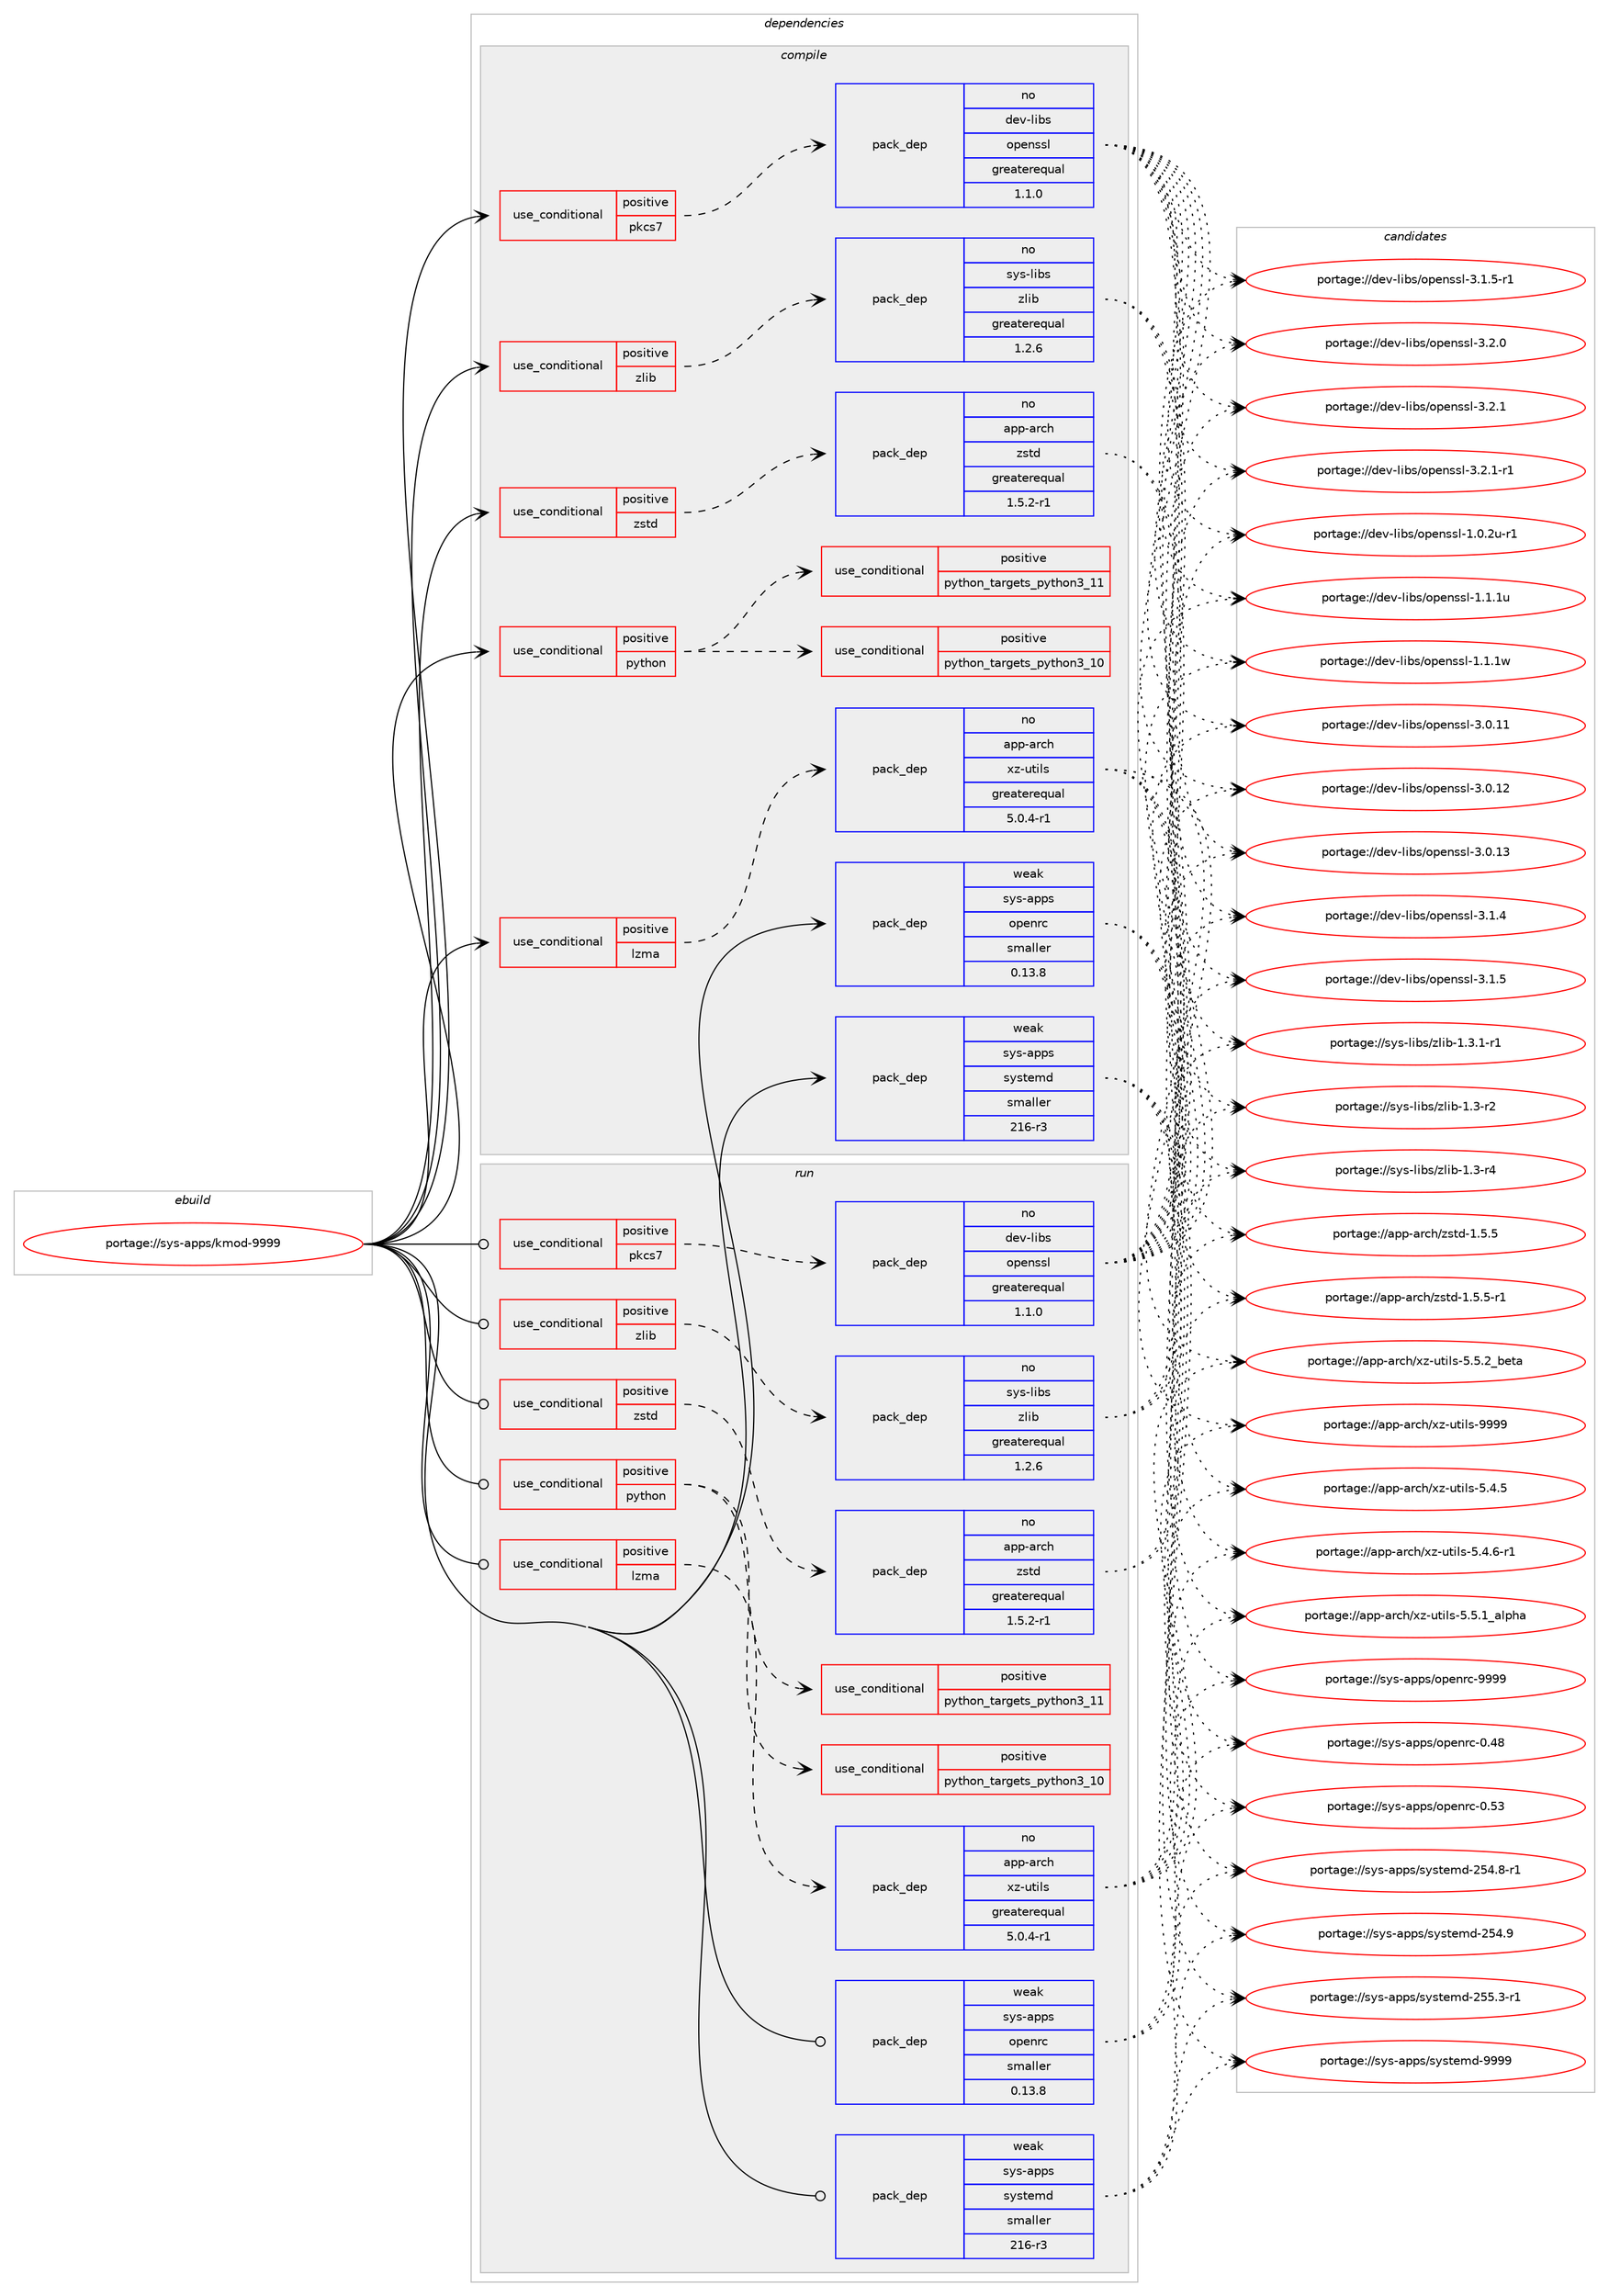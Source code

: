 digraph prolog {

# *************
# Graph options
# *************

newrank=true;
concentrate=true;
compound=true;
graph [rankdir=LR,fontname=Helvetica,fontsize=10,ranksep=1.5];#, ranksep=2.5, nodesep=0.2];
edge  [arrowhead=vee];
node  [fontname=Helvetica,fontsize=10];

# **********
# The ebuild
# **********

subgraph cluster_leftcol {
color=gray;
rank=same;
label=<<i>ebuild</i>>;
id [label="portage://sys-apps/kmod-9999", color=red, width=4, href="../sys-apps/kmod-9999.svg"];
}

# ****************
# The dependencies
# ****************

subgraph cluster_midcol {
color=gray;
label=<<i>dependencies</i>>;
subgraph cluster_compile {
fillcolor="#eeeeee";
style=filled;
label=<<i>compile</i>>;
subgraph cond12702 {
dependency18681 [label=<<TABLE BORDER="0" CELLBORDER="1" CELLSPACING="0" CELLPADDING="4"><TR><TD ROWSPAN="3" CELLPADDING="10">use_conditional</TD></TR><TR><TD>positive</TD></TR><TR><TD>lzma</TD></TR></TABLE>>, shape=none, color=red];
subgraph pack5794 {
dependency18682 [label=<<TABLE BORDER="0" CELLBORDER="1" CELLSPACING="0" CELLPADDING="4" WIDTH="220"><TR><TD ROWSPAN="6" CELLPADDING="30">pack_dep</TD></TR><TR><TD WIDTH="110">no</TD></TR><TR><TD>app-arch</TD></TR><TR><TD>xz-utils</TD></TR><TR><TD>greaterequal</TD></TR><TR><TD>5.0.4-r1</TD></TR></TABLE>>, shape=none, color=blue];
}
dependency18681:e -> dependency18682:w [weight=20,style="dashed",arrowhead="vee"];
}
id:e -> dependency18681:w [weight=20,style="solid",arrowhead="vee"];
subgraph cond12703 {
dependency18683 [label=<<TABLE BORDER="0" CELLBORDER="1" CELLSPACING="0" CELLPADDING="4"><TR><TD ROWSPAN="3" CELLPADDING="10">use_conditional</TD></TR><TR><TD>positive</TD></TR><TR><TD>pkcs7</TD></TR></TABLE>>, shape=none, color=red];
subgraph pack5795 {
dependency18684 [label=<<TABLE BORDER="0" CELLBORDER="1" CELLSPACING="0" CELLPADDING="4" WIDTH="220"><TR><TD ROWSPAN="6" CELLPADDING="30">pack_dep</TD></TR><TR><TD WIDTH="110">no</TD></TR><TR><TD>dev-libs</TD></TR><TR><TD>openssl</TD></TR><TR><TD>greaterequal</TD></TR><TR><TD>1.1.0</TD></TR></TABLE>>, shape=none, color=blue];
}
dependency18683:e -> dependency18684:w [weight=20,style="dashed",arrowhead="vee"];
}
id:e -> dependency18683:w [weight=20,style="solid",arrowhead="vee"];
subgraph cond12704 {
dependency18685 [label=<<TABLE BORDER="0" CELLBORDER="1" CELLSPACING="0" CELLPADDING="4"><TR><TD ROWSPAN="3" CELLPADDING="10">use_conditional</TD></TR><TR><TD>positive</TD></TR><TR><TD>python</TD></TR></TABLE>>, shape=none, color=red];
subgraph cond12705 {
dependency18686 [label=<<TABLE BORDER="0" CELLBORDER="1" CELLSPACING="0" CELLPADDING="4"><TR><TD ROWSPAN="3" CELLPADDING="10">use_conditional</TD></TR><TR><TD>positive</TD></TR><TR><TD>python_targets_python3_10</TD></TR></TABLE>>, shape=none, color=red];
# *** BEGIN UNKNOWN DEPENDENCY TYPE (TODO) ***
# dependency18686 -> package_dependency(portage://sys-apps/kmod-9999,install,no,dev-lang,python,none,[,,],[slot(3.10)],[])
# *** END UNKNOWN DEPENDENCY TYPE (TODO) ***

}
dependency18685:e -> dependency18686:w [weight=20,style="dashed",arrowhead="vee"];
subgraph cond12706 {
dependency18687 [label=<<TABLE BORDER="0" CELLBORDER="1" CELLSPACING="0" CELLPADDING="4"><TR><TD ROWSPAN="3" CELLPADDING="10">use_conditional</TD></TR><TR><TD>positive</TD></TR><TR><TD>python_targets_python3_11</TD></TR></TABLE>>, shape=none, color=red];
# *** BEGIN UNKNOWN DEPENDENCY TYPE (TODO) ***
# dependency18687 -> package_dependency(portage://sys-apps/kmod-9999,install,no,dev-lang,python,none,[,,],[slot(3.11)],[])
# *** END UNKNOWN DEPENDENCY TYPE (TODO) ***

}
dependency18685:e -> dependency18687:w [weight=20,style="dashed",arrowhead="vee"];
}
id:e -> dependency18685:w [weight=20,style="solid",arrowhead="vee"];
subgraph cond12707 {
dependency18688 [label=<<TABLE BORDER="0" CELLBORDER="1" CELLSPACING="0" CELLPADDING="4"><TR><TD ROWSPAN="3" CELLPADDING="10">use_conditional</TD></TR><TR><TD>positive</TD></TR><TR><TD>zlib</TD></TR></TABLE>>, shape=none, color=red];
subgraph pack5796 {
dependency18689 [label=<<TABLE BORDER="0" CELLBORDER="1" CELLSPACING="0" CELLPADDING="4" WIDTH="220"><TR><TD ROWSPAN="6" CELLPADDING="30">pack_dep</TD></TR><TR><TD WIDTH="110">no</TD></TR><TR><TD>sys-libs</TD></TR><TR><TD>zlib</TD></TR><TR><TD>greaterequal</TD></TR><TR><TD>1.2.6</TD></TR></TABLE>>, shape=none, color=blue];
}
dependency18688:e -> dependency18689:w [weight=20,style="dashed",arrowhead="vee"];
}
id:e -> dependency18688:w [weight=20,style="solid",arrowhead="vee"];
subgraph cond12708 {
dependency18690 [label=<<TABLE BORDER="0" CELLBORDER="1" CELLSPACING="0" CELLPADDING="4"><TR><TD ROWSPAN="3" CELLPADDING="10">use_conditional</TD></TR><TR><TD>positive</TD></TR><TR><TD>zstd</TD></TR></TABLE>>, shape=none, color=red];
subgraph pack5797 {
dependency18691 [label=<<TABLE BORDER="0" CELLBORDER="1" CELLSPACING="0" CELLPADDING="4" WIDTH="220"><TR><TD ROWSPAN="6" CELLPADDING="30">pack_dep</TD></TR><TR><TD WIDTH="110">no</TD></TR><TR><TD>app-arch</TD></TR><TR><TD>zstd</TD></TR><TR><TD>greaterequal</TD></TR><TR><TD>1.5.2-r1</TD></TR></TABLE>>, shape=none, color=blue];
}
dependency18690:e -> dependency18691:w [weight=20,style="dashed",arrowhead="vee"];
}
id:e -> dependency18690:w [weight=20,style="solid",arrowhead="vee"];
# *** BEGIN UNKNOWN DEPENDENCY TYPE (TODO) ***
# id -> package_dependency(portage://sys-apps/kmod-9999,install,weak,sys-apps,module-init-tools,none,[,,],[],[])
# *** END UNKNOWN DEPENDENCY TYPE (TODO) ***

# *** BEGIN UNKNOWN DEPENDENCY TYPE (TODO) ***
# id -> package_dependency(portage://sys-apps/kmod-9999,install,weak,sys-apps,modutils,none,[,,],[],[])
# *** END UNKNOWN DEPENDENCY TYPE (TODO) ***

subgraph pack5798 {
dependency18692 [label=<<TABLE BORDER="0" CELLBORDER="1" CELLSPACING="0" CELLPADDING="4" WIDTH="220"><TR><TD ROWSPAN="6" CELLPADDING="30">pack_dep</TD></TR><TR><TD WIDTH="110">weak</TD></TR><TR><TD>sys-apps</TD></TR><TR><TD>openrc</TD></TR><TR><TD>smaller</TD></TR><TR><TD>0.13.8</TD></TR></TABLE>>, shape=none, color=blue];
}
id:e -> dependency18692:w [weight=20,style="solid",arrowhead="vee"];
subgraph pack5799 {
dependency18693 [label=<<TABLE BORDER="0" CELLBORDER="1" CELLSPACING="0" CELLPADDING="4" WIDTH="220"><TR><TD ROWSPAN="6" CELLPADDING="30">pack_dep</TD></TR><TR><TD WIDTH="110">weak</TD></TR><TR><TD>sys-apps</TD></TR><TR><TD>systemd</TD></TR><TR><TD>smaller</TD></TR><TR><TD>216-r3</TD></TR></TABLE>>, shape=none, color=blue];
}
id:e -> dependency18693:w [weight=20,style="solid",arrowhead="vee"];
}
subgraph cluster_compileandrun {
fillcolor="#eeeeee";
style=filled;
label=<<i>compile and run</i>>;
}
subgraph cluster_run {
fillcolor="#eeeeee";
style=filled;
label=<<i>run</i>>;
subgraph cond12709 {
dependency18694 [label=<<TABLE BORDER="0" CELLBORDER="1" CELLSPACING="0" CELLPADDING="4"><TR><TD ROWSPAN="3" CELLPADDING="10">use_conditional</TD></TR><TR><TD>positive</TD></TR><TR><TD>lzma</TD></TR></TABLE>>, shape=none, color=red];
subgraph pack5800 {
dependency18695 [label=<<TABLE BORDER="0" CELLBORDER="1" CELLSPACING="0" CELLPADDING="4" WIDTH="220"><TR><TD ROWSPAN="6" CELLPADDING="30">pack_dep</TD></TR><TR><TD WIDTH="110">no</TD></TR><TR><TD>app-arch</TD></TR><TR><TD>xz-utils</TD></TR><TR><TD>greaterequal</TD></TR><TR><TD>5.0.4-r1</TD></TR></TABLE>>, shape=none, color=blue];
}
dependency18694:e -> dependency18695:w [weight=20,style="dashed",arrowhead="vee"];
}
id:e -> dependency18694:w [weight=20,style="solid",arrowhead="odot"];
subgraph cond12710 {
dependency18696 [label=<<TABLE BORDER="0" CELLBORDER="1" CELLSPACING="0" CELLPADDING="4"><TR><TD ROWSPAN="3" CELLPADDING="10">use_conditional</TD></TR><TR><TD>positive</TD></TR><TR><TD>pkcs7</TD></TR></TABLE>>, shape=none, color=red];
subgraph pack5801 {
dependency18697 [label=<<TABLE BORDER="0" CELLBORDER="1" CELLSPACING="0" CELLPADDING="4" WIDTH="220"><TR><TD ROWSPAN="6" CELLPADDING="30">pack_dep</TD></TR><TR><TD WIDTH="110">no</TD></TR><TR><TD>dev-libs</TD></TR><TR><TD>openssl</TD></TR><TR><TD>greaterequal</TD></TR><TR><TD>1.1.0</TD></TR></TABLE>>, shape=none, color=blue];
}
dependency18696:e -> dependency18697:w [weight=20,style="dashed",arrowhead="vee"];
}
id:e -> dependency18696:w [weight=20,style="solid",arrowhead="odot"];
subgraph cond12711 {
dependency18698 [label=<<TABLE BORDER="0" CELLBORDER="1" CELLSPACING="0" CELLPADDING="4"><TR><TD ROWSPAN="3" CELLPADDING="10">use_conditional</TD></TR><TR><TD>positive</TD></TR><TR><TD>python</TD></TR></TABLE>>, shape=none, color=red];
subgraph cond12712 {
dependency18699 [label=<<TABLE BORDER="0" CELLBORDER="1" CELLSPACING="0" CELLPADDING="4"><TR><TD ROWSPAN="3" CELLPADDING="10">use_conditional</TD></TR><TR><TD>positive</TD></TR><TR><TD>python_targets_python3_10</TD></TR></TABLE>>, shape=none, color=red];
# *** BEGIN UNKNOWN DEPENDENCY TYPE (TODO) ***
# dependency18699 -> package_dependency(portage://sys-apps/kmod-9999,run,no,dev-lang,python,none,[,,],[slot(3.10)],[])
# *** END UNKNOWN DEPENDENCY TYPE (TODO) ***

}
dependency18698:e -> dependency18699:w [weight=20,style="dashed",arrowhead="vee"];
subgraph cond12713 {
dependency18700 [label=<<TABLE BORDER="0" CELLBORDER="1" CELLSPACING="0" CELLPADDING="4"><TR><TD ROWSPAN="3" CELLPADDING="10">use_conditional</TD></TR><TR><TD>positive</TD></TR><TR><TD>python_targets_python3_11</TD></TR></TABLE>>, shape=none, color=red];
# *** BEGIN UNKNOWN DEPENDENCY TYPE (TODO) ***
# dependency18700 -> package_dependency(portage://sys-apps/kmod-9999,run,no,dev-lang,python,none,[,,],[slot(3.11)],[])
# *** END UNKNOWN DEPENDENCY TYPE (TODO) ***

}
dependency18698:e -> dependency18700:w [weight=20,style="dashed",arrowhead="vee"];
}
id:e -> dependency18698:w [weight=20,style="solid",arrowhead="odot"];
subgraph cond12714 {
dependency18701 [label=<<TABLE BORDER="0" CELLBORDER="1" CELLSPACING="0" CELLPADDING="4"><TR><TD ROWSPAN="3" CELLPADDING="10">use_conditional</TD></TR><TR><TD>positive</TD></TR><TR><TD>zlib</TD></TR></TABLE>>, shape=none, color=red];
subgraph pack5802 {
dependency18702 [label=<<TABLE BORDER="0" CELLBORDER="1" CELLSPACING="0" CELLPADDING="4" WIDTH="220"><TR><TD ROWSPAN="6" CELLPADDING="30">pack_dep</TD></TR><TR><TD WIDTH="110">no</TD></TR><TR><TD>sys-libs</TD></TR><TR><TD>zlib</TD></TR><TR><TD>greaterequal</TD></TR><TR><TD>1.2.6</TD></TR></TABLE>>, shape=none, color=blue];
}
dependency18701:e -> dependency18702:w [weight=20,style="dashed",arrowhead="vee"];
}
id:e -> dependency18701:w [weight=20,style="solid",arrowhead="odot"];
subgraph cond12715 {
dependency18703 [label=<<TABLE BORDER="0" CELLBORDER="1" CELLSPACING="0" CELLPADDING="4"><TR><TD ROWSPAN="3" CELLPADDING="10">use_conditional</TD></TR><TR><TD>positive</TD></TR><TR><TD>zstd</TD></TR></TABLE>>, shape=none, color=red];
subgraph pack5803 {
dependency18704 [label=<<TABLE BORDER="0" CELLBORDER="1" CELLSPACING="0" CELLPADDING="4" WIDTH="220"><TR><TD ROWSPAN="6" CELLPADDING="30">pack_dep</TD></TR><TR><TD WIDTH="110">no</TD></TR><TR><TD>app-arch</TD></TR><TR><TD>zstd</TD></TR><TR><TD>greaterequal</TD></TR><TR><TD>1.5.2-r1</TD></TR></TABLE>>, shape=none, color=blue];
}
dependency18703:e -> dependency18704:w [weight=20,style="dashed",arrowhead="vee"];
}
id:e -> dependency18703:w [weight=20,style="solid",arrowhead="odot"];
# *** BEGIN UNKNOWN DEPENDENCY TYPE (TODO) ***
# id -> package_dependency(portage://sys-apps/kmod-9999,run,weak,sys-apps,module-init-tools,none,[,,],[],[])
# *** END UNKNOWN DEPENDENCY TYPE (TODO) ***

# *** BEGIN UNKNOWN DEPENDENCY TYPE (TODO) ***
# id -> package_dependency(portage://sys-apps/kmod-9999,run,weak,sys-apps,modutils,none,[,,],[],[])
# *** END UNKNOWN DEPENDENCY TYPE (TODO) ***

subgraph pack5804 {
dependency18705 [label=<<TABLE BORDER="0" CELLBORDER="1" CELLSPACING="0" CELLPADDING="4" WIDTH="220"><TR><TD ROWSPAN="6" CELLPADDING="30">pack_dep</TD></TR><TR><TD WIDTH="110">weak</TD></TR><TR><TD>sys-apps</TD></TR><TR><TD>openrc</TD></TR><TR><TD>smaller</TD></TR><TR><TD>0.13.8</TD></TR></TABLE>>, shape=none, color=blue];
}
id:e -> dependency18705:w [weight=20,style="solid",arrowhead="odot"];
subgraph pack5805 {
dependency18706 [label=<<TABLE BORDER="0" CELLBORDER="1" CELLSPACING="0" CELLPADDING="4" WIDTH="220"><TR><TD ROWSPAN="6" CELLPADDING="30">pack_dep</TD></TR><TR><TD WIDTH="110">weak</TD></TR><TR><TD>sys-apps</TD></TR><TR><TD>systemd</TD></TR><TR><TD>smaller</TD></TR><TR><TD>216-r3</TD></TR></TABLE>>, shape=none, color=blue];
}
id:e -> dependency18706:w [weight=20,style="solid",arrowhead="odot"];
}
}

# **************
# The candidates
# **************

subgraph cluster_choices {
rank=same;
color=gray;
label=<<i>candidates</i>>;

subgraph choice5794 {
color=black;
nodesep=1;
choice971121124597114991044712012245117116105108115455346524653 [label="portage://app-arch/xz-utils-5.4.5", color=red, width=4,href="../app-arch/xz-utils-5.4.5.svg"];
choice9711211245971149910447120122451171161051081154553465246544511449 [label="portage://app-arch/xz-utils-5.4.6-r1", color=red, width=4,href="../app-arch/xz-utils-5.4.6-r1.svg"];
choice971121124597114991044712012245117116105108115455346534649959710811210497 [label="portage://app-arch/xz-utils-5.5.1_alpha", color=red, width=4,href="../app-arch/xz-utils-5.5.1_alpha.svg"];
choice971121124597114991044712012245117116105108115455346534650959810111697 [label="portage://app-arch/xz-utils-5.5.2_beta", color=red, width=4,href="../app-arch/xz-utils-5.5.2_beta.svg"];
choice9711211245971149910447120122451171161051081154557575757 [label="portage://app-arch/xz-utils-9999", color=red, width=4,href="../app-arch/xz-utils-9999.svg"];
dependency18682:e -> choice971121124597114991044712012245117116105108115455346524653:w [style=dotted,weight="100"];
dependency18682:e -> choice9711211245971149910447120122451171161051081154553465246544511449:w [style=dotted,weight="100"];
dependency18682:e -> choice971121124597114991044712012245117116105108115455346534649959710811210497:w [style=dotted,weight="100"];
dependency18682:e -> choice971121124597114991044712012245117116105108115455346534650959810111697:w [style=dotted,weight="100"];
dependency18682:e -> choice9711211245971149910447120122451171161051081154557575757:w [style=dotted,weight="100"];
}
subgraph choice5795 {
color=black;
nodesep=1;
choice1001011184510810598115471111121011101151151084549464846501174511449 [label="portage://dev-libs/openssl-1.0.2u-r1", color=red, width=4,href="../dev-libs/openssl-1.0.2u-r1.svg"];
choice100101118451081059811547111112101110115115108454946494649117 [label="portage://dev-libs/openssl-1.1.1u", color=red, width=4,href="../dev-libs/openssl-1.1.1u.svg"];
choice100101118451081059811547111112101110115115108454946494649119 [label="portage://dev-libs/openssl-1.1.1w", color=red, width=4,href="../dev-libs/openssl-1.1.1w.svg"];
choice10010111845108105981154711111210111011511510845514648464949 [label="portage://dev-libs/openssl-3.0.11", color=red, width=4,href="../dev-libs/openssl-3.0.11.svg"];
choice10010111845108105981154711111210111011511510845514648464950 [label="portage://dev-libs/openssl-3.0.12", color=red, width=4,href="../dev-libs/openssl-3.0.12.svg"];
choice10010111845108105981154711111210111011511510845514648464951 [label="portage://dev-libs/openssl-3.0.13", color=red, width=4,href="../dev-libs/openssl-3.0.13.svg"];
choice100101118451081059811547111112101110115115108455146494652 [label="portage://dev-libs/openssl-3.1.4", color=red, width=4,href="../dev-libs/openssl-3.1.4.svg"];
choice100101118451081059811547111112101110115115108455146494653 [label="portage://dev-libs/openssl-3.1.5", color=red, width=4,href="../dev-libs/openssl-3.1.5.svg"];
choice1001011184510810598115471111121011101151151084551464946534511449 [label="portage://dev-libs/openssl-3.1.5-r1", color=red, width=4,href="../dev-libs/openssl-3.1.5-r1.svg"];
choice100101118451081059811547111112101110115115108455146504648 [label="portage://dev-libs/openssl-3.2.0", color=red, width=4,href="../dev-libs/openssl-3.2.0.svg"];
choice100101118451081059811547111112101110115115108455146504649 [label="portage://dev-libs/openssl-3.2.1", color=red, width=4,href="../dev-libs/openssl-3.2.1.svg"];
choice1001011184510810598115471111121011101151151084551465046494511449 [label="portage://dev-libs/openssl-3.2.1-r1", color=red, width=4,href="../dev-libs/openssl-3.2.1-r1.svg"];
dependency18684:e -> choice1001011184510810598115471111121011101151151084549464846501174511449:w [style=dotted,weight="100"];
dependency18684:e -> choice100101118451081059811547111112101110115115108454946494649117:w [style=dotted,weight="100"];
dependency18684:e -> choice100101118451081059811547111112101110115115108454946494649119:w [style=dotted,weight="100"];
dependency18684:e -> choice10010111845108105981154711111210111011511510845514648464949:w [style=dotted,weight="100"];
dependency18684:e -> choice10010111845108105981154711111210111011511510845514648464950:w [style=dotted,weight="100"];
dependency18684:e -> choice10010111845108105981154711111210111011511510845514648464951:w [style=dotted,weight="100"];
dependency18684:e -> choice100101118451081059811547111112101110115115108455146494652:w [style=dotted,weight="100"];
dependency18684:e -> choice100101118451081059811547111112101110115115108455146494653:w [style=dotted,weight="100"];
dependency18684:e -> choice1001011184510810598115471111121011101151151084551464946534511449:w [style=dotted,weight="100"];
dependency18684:e -> choice100101118451081059811547111112101110115115108455146504648:w [style=dotted,weight="100"];
dependency18684:e -> choice100101118451081059811547111112101110115115108455146504649:w [style=dotted,weight="100"];
dependency18684:e -> choice1001011184510810598115471111121011101151151084551465046494511449:w [style=dotted,weight="100"];
}
subgraph choice5796 {
color=black;
nodesep=1;
choice11512111545108105981154712210810598454946514511450 [label="portage://sys-libs/zlib-1.3-r2", color=red, width=4,href="../sys-libs/zlib-1.3-r2.svg"];
choice11512111545108105981154712210810598454946514511452 [label="portage://sys-libs/zlib-1.3-r4", color=red, width=4,href="../sys-libs/zlib-1.3-r4.svg"];
choice115121115451081059811547122108105984549465146494511449 [label="portage://sys-libs/zlib-1.3.1-r1", color=red, width=4,href="../sys-libs/zlib-1.3.1-r1.svg"];
dependency18689:e -> choice11512111545108105981154712210810598454946514511450:w [style=dotted,weight="100"];
dependency18689:e -> choice11512111545108105981154712210810598454946514511452:w [style=dotted,weight="100"];
dependency18689:e -> choice115121115451081059811547122108105984549465146494511449:w [style=dotted,weight="100"];
}
subgraph choice5797 {
color=black;
nodesep=1;
choice9711211245971149910447122115116100454946534653 [label="portage://app-arch/zstd-1.5.5", color=red, width=4,href="../app-arch/zstd-1.5.5.svg"];
choice97112112459711499104471221151161004549465346534511449 [label="portage://app-arch/zstd-1.5.5-r1", color=red, width=4,href="../app-arch/zstd-1.5.5-r1.svg"];
dependency18691:e -> choice9711211245971149910447122115116100454946534653:w [style=dotted,weight="100"];
dependency18691:e -> choice97112112459711499104471221151161004549465346534511449:w [style=dotted,weight="100"];
}
subgraph choice5798 {
color=black;
nodesep=1;
choice115121115459711211211547111112101110114994548465256 [label="portage://sys-apps/openrc-0.48", color=red, width=4,href="../sys-apps/openrc-0.48.svg"];
choice115121115459711211211547111112101110114994548465351 [label="portage://sys-apps/openrc-0.53", color=red, width=4,href="../sys-apps/openrc-0.53.svg"];
choice115121115459711211211547111112101110114994557575757 [label="portage://sys-apps/openrc-9999", color=red, width=4,href="../sys-apps/openrc-9999.svg"];
dependency18692:e -> choice115121115459711211211547111112101110114994548465256:w [style=dotted,weight="100"];
dependency18692:e -> choice115121115459711211211547111112101110114994548465351:w [style=dotted,weight="100"];
dependency18692:e -> choice115121115459711211211547111112101110114994557575757:w [style=dotted,weight="100"];
}
subgraph choice5799 {
color=black;
nodesep=1;
choice1151211154597112112115471151211151161011091004550535246564511449 [label="portage://sys-apps/systemd-254.8-r1", color=red, width=4,href="../sys-apps/systemd-254.8-r1.svg"];
choice115121115459711211211547115121115116101109100455053524657 [label="portage://sys-apps/systemd-254.9", color=red, width=4,href="../sys-apps/systemd-254.9.svg"];
choice1151211154597112112115471151211151161011091004550535346514511449 [label="portage://sys-apps/systemd-255.3-r1", color=red, width=4,href="../sys-apps/systemd-255.3-r1.svg"];
choice1151211154597112112115471151211151161011091004557575757 [label="portage://sys-apps/systemd-9999", color=red, width=4,href="../sys-apps/systemd-9999.svg"];
dependency18693:e -> choice1151211154597112112115471151211151161011091004550535246564511449:w [style=dotted,weight="100"];
dependency18693:e -> choice115121115459711211211547115121115116101109100455053524657:w [style=dotted,weight="100"];
dependency18693:e -> choice1151211154597112112115471151211151161011091004550535346514511449:w [style=dotted,weight="100"];
dependency18693:e -> choice1151211154597112112115471151211151161011091004557575757:w [style=dotted,weight="100"];
}
subgraph choice5800 {
color=black;
nodesep=1;
choice971121124597114991044712012245117116105108115455346524653 [label="portage://app-arch/xz-utils-5.4.5", color=red, width=4,href="../app-arch/xz-utils-5.4.5.svg"];
choice9711211245971149910447120122451171161051081154553465246544511449 [label="portage://app-arch/xz-utils-5.4.6-r1", color=red, width=4,href="../app-arch/xz-utils-5.4.6-r1.svg"];
choice971121124597114991044712012245117116105108115455346534649959710811210497 [label="portage://app-arch/xz-utils-5.5.1_alpha", color=red, width=4,href="../app-arch/xz-utils-5.5.1_alpha.svg"];
choice971121124597114991044712012245117116105108115455346534650959810111697 [label="portage://app-arch/xz-utils-5.5.2_beta", color=red, width=4,href="../app-arch/xz-utils-5.5.2_beta.svg"];
choice9711211245971149910447120122451171161051081154557575757 [label="portage://app-arch/xz-utils-9999", color=red, width=4,href="../app-arch/xz-utils-9999.svg"];
dependency18695:e -> choice971121124597114991044712012245117116105108115455346524653:w [style=dotted,weight="100"];
dependency18695:e -> choice9711211245971149910447120122451171161051081154553465246544511449:w [style=dotted,weight="100"];
dependency18695:e -> choice971121124597114991044712012245117116105108115455346534649959710811210497:w [style=dotted,weight="100"];
dependency18695:e -> choice971121124597114991044712012245117116105108115455346534650959810111697:w [style=dotted,weight="100"];
dependency18695:e -> choice9711211245971149910447120122451171161051081154557575757:w [style=dotted,weight="100"];
}
subgraph choice5801 {
color=black;
nodesep=1;
choice1001011184510810598115471111121011101151151084549464846501174511449 [label="portage://dev-libs/openssl-1.0.2u-r1", color=red, width=4,href="../dev-libs/openssl-1.0.2u-r1.svg"];
choice100101118451081059811547111112101110115115108454946494649117 [label="portage://dev-libs/openssl-1.1.1u", color=red, width=4,href="../dev-libs/openssl-1.1.1u.svg"];
choice100101118451081059811547111112101110115115108454946494649119 [label="portage://dev-libs/openssl-1.1.1w", color=red, width=4,href="../dev-libs/openssl-1.1.1w.svg"];
choice10010111845108105981154711111210111011511510845514648464949 [label="portage://dev-libs/openssl-3.0.11", color=red, width=4,href="../dev-libs/openssl-3.0.11.svg"];
choice10010111845108105981154711111210111011511510845514648464950 [label="portage://dev-libs/openssl-3.0.12", color=red, width=4,href="../dev-libs/openssl-3.0.12.svg"];
choice10010111845108105981154711111210111011511510845514648464951 [label="portage://dev-libs/openssl-3.0.13", color=red, width=4,href="../dev-libs/openssl-3.0.13.svg"];
choice100101118451081059811547111112101110115115108455146494652 [label="portage://dev-libs/openssl-3.1.4", color=red, width=4,href="../dev-libs/openssl-3.1.4.svg"];
choice100101118451081059811547111112101110115115108455146494653 [label="portage://dev-libs/openssl-3.1.5", color=red, width=4,href="../dev-libs/openssl-3.1.5.svg"];
choice1001011184510810598115471111121011101151151084551464946534511449 [label="portage://dev-libs/openssl-3.1.5-r1", color=red, width=4,href="../dev-libs/openssl-3.1.5-r1.svg"];
choice100101118451081059811547111112101110115115108455146504648 [label="portage://dev-libs/openssl-3.2.0", color=red, width=4,href="../dev-libs/openssl-3.2.0.svg"];
choice100101118451081059811547111112101110115115108455146504649 [label="portage://dev-libs/openssl-3.2.1", color=red, width=4,href="../dev-libs/openssl-3.2.1.svg"];
choice1001011184510810598115471111121011101151151084551465046494511449 [label="portage://dev-libs/openssl-3.2.1-r1", color=red, width=4,href="../dev-libs/openssl-3.2.1-r1.svg"];
dependency18697:e -> choice1001011184510810598115471111121011101151151084549464846501174511449:w [style=dotted,weight="100"];
dependency18697:e -> choice100101118451081059811547111112101110115115108454946494649117:w [style=dotted,weight="100"];
dependency18697:e -> choice100101118451081059811547111112101110115115108454946494649119:w [style=dotted,weight="100"];
dependency18697:e -> choice10010111845108105981154711111210111011511510845514648464949:w [style=dotted,weight="100"];
dependency18697:e -> choice10010111845108105981154711111210111011511510845514648464950:w [style=dotted,weight="100"];
dependency18697:e -> choice10010111845108105981154711111210111011511510845514648464951:w [style=dotted,weight="100"];
dependency18697:e -> choice100101118451081059811547111112101110115115108455146494652:w [style=dotted,weight="100"];
dependency18697:e -> choice100101118451081059811547111112101110115115108455146494653:w [style=dotted,weight="100"];
dependency18697:e -> choice1001011184510810598115471111121011101151151084551464946534511449:w [style=dotted,weight="100"];
dependency18697:e -> choice100101118451081059811547111112101110115115108455146504648:w [style=dotted,weight="100"];
dependency18697:e -> choice100101118451081059811547111112101110115115108455146504649:w [style=dotted,weight="100"];
dependency18697:e -> choice1001011184510810598115471111121011101151151084551465046494511449:w [style=dotted,weight="100"];
}
subgraph choice5802 {
color=black;
nodesep=1;
choice11512111545108105981154712210810598454946514511450 [label="portage://sys-libs/zlib-1.3-r2", color=red, width=4,href="../sys-libs/zlib-1.3-r2.svg"];
choice11512111545108105981154712210810598454946514511452 [label="portage://sys-libs/zlib-1.3-r4", color=red, width=4,href="../sys-libs/zlib-1.3-r4.svg"];
choice115121115451081059811547122108105984549465146494511449 [label="portage://sys-libs/zlib-1.3.1-r1", color=red, width=4,href="../sys-libs/zlib-1.3.1-r1.svg"];
dependency18702:e -> choice11512111545108105981154712210810598454946514511450:w [style=dotted,weight="100"];
dependency18702:e -> choice11512111545108105981154712210810598454946514511452:w [style=dotted,weight="100"];
dependency18702:e -> choice115121115451081059811547122108105984549465146494511449:w [style=dotted,weight="100"];
}
subgraph choice5803 {
color=black;
nodesep=1;
choice9711211245971149910447122115116100454946534653 [label="portage://app-arch/zstd-1.5.5", color=red, width=4,href="../app-arch/zstd-1.5.5.svg"];
choice97112112459711499104471221151161004549465346534511449 [label="portage://app-arch/zstd-1.5.5-r1", color=red, width=4,href="../app-arch/zstd-1.5.5-r1.svg"];
dependency18704:e -> choice9711211245971149910447122115116100454946534653:w [style=dotted,weight="100"];
dependency18704:e -> choice97112112459711499104471221151161004549465346534511449:w [style=dotted,weight="100"];
}
subgraph choice5804 {
color=black;
nodesep=1;
choice115121115459711211211547111112101110114994548465256 [label="portage://sys-apps/openrc-0.48", color=red, width=4,href="../sys-apps/openrc-0.48.svg"];
choice115121115459711211211547111112101110114994548465351 [label="portage://sys-apps/openrc-0.53", color=red, width=4,href="../sys-apps/openrc-0.53.svg"];
choice115121115459711211211547111112101110114994557575757 [label="portage://sys-apps/openrc-9999", color=red, width=4,href="../sys-apps/openrc-9999.svg"];
dependency18705:e -> choice115121115459711211211547111112101110114994548465256:w [style=dotted,weight="100"];
dependency18705:e -> choice115121115459711211211547111112101110114994548465351:w [style=dotted,weight="100"];
dependency18705:e -> choice115121115459711211211547111112101110114994557575757:w [style=dotted,weight="100"];
}
subgraph choice5805 {
color=black;
nodesep=1;
choice1151211154597112112115471151211151161011091004550535246564511449 [label="portage://sys-apps/systemd-254.8-r1", color=red, width=4,href="../sys-apps/systemd-254.8-r1.svg"];
choice115121115459711211211547115121115116101109100455053524657 [label="portage://sys-apps/systemd-254.9", color=red, width=4,href="../sys-apps/systemd-254.9.svg"];
choice1151211154597112112115471151211151161011091004550535346514511449 [label="portage://sys-apps/systemd-255.3-r1", color=red, width=4,href="../sys-apps/systemd-255.3-r1.svg"];
choice1151211154597112112115471151211151161011091004557575757 [label="portage://sys-apps/systemd-9999", color=red, width=4,href="../sys-apps/systemd-9999.svg"];
dependency18706:e -> choice1151211154597112112115471151211151161011091004550535246564511449:w [style=dotted,weight="100"];
dependency18706:e -> choice115121115459711211211547115121115116101109100455053524657:w [style=dotted,weight="100"];
dependency18706:e -> choice1151211154597112112115471151211151161011091004550535346514511449:w [style=dotted,weight="100"];
dependency18706:e -> choice1151211154597112112115471151211151161011091004557575757:w [style=dotted,weight="100"];
}
}

}

